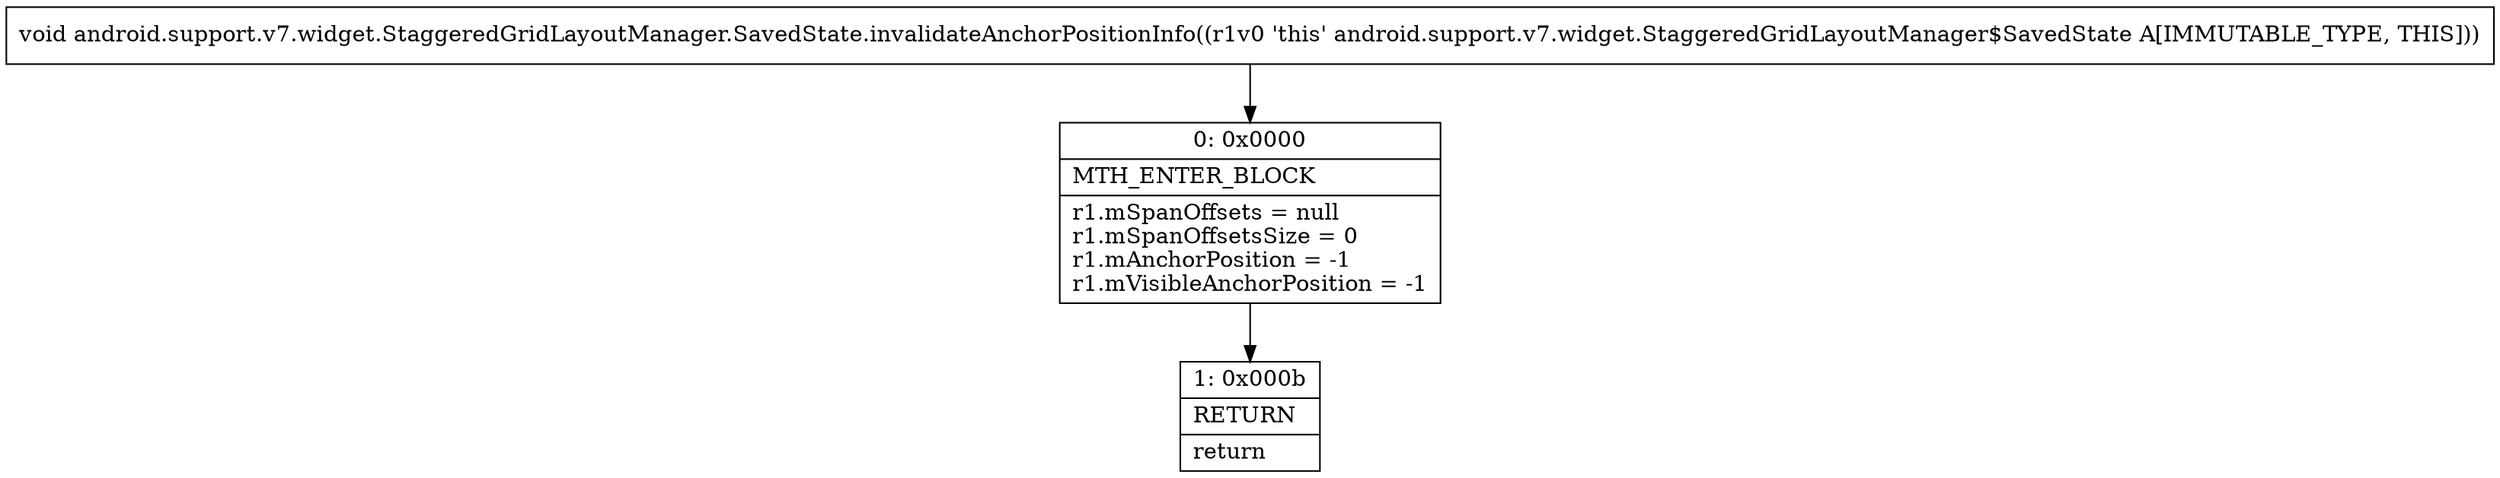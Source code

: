 digraph "CFG forandroid.support.v7.widget.StaggeredGridLayoutManager.SavedState.invalidateAnchorPositionInfo()V" {
Node_0 [shape=record,label="{0\:\ 0x0000|MTH_ENTER_BLOCK\l|r1.mSpanOffsets = null\lr1.mSpanOffsetsSize = 0\lr1.mAnchorPosition = \-1\lr1.mVisibleAnchorPosition = \-1\l}"];
Node_1 [shape=record,label="{1\:\ 0x000b|RETURN\l|return\l}"];
MethodNode[shape=record,label="{void android.support.v7.widget.StaggeredGridLayoutManager.SavedState.invalidateAnchorPositionInfo((r1v0 'this' android.support.v7.widget.StaggeredGridLayoutManager$SavedState A[IMMUTABLE_TYPE, THIS])) }"];
MethodNode -> Node_0;
Node_0 -> Node_1;
}

